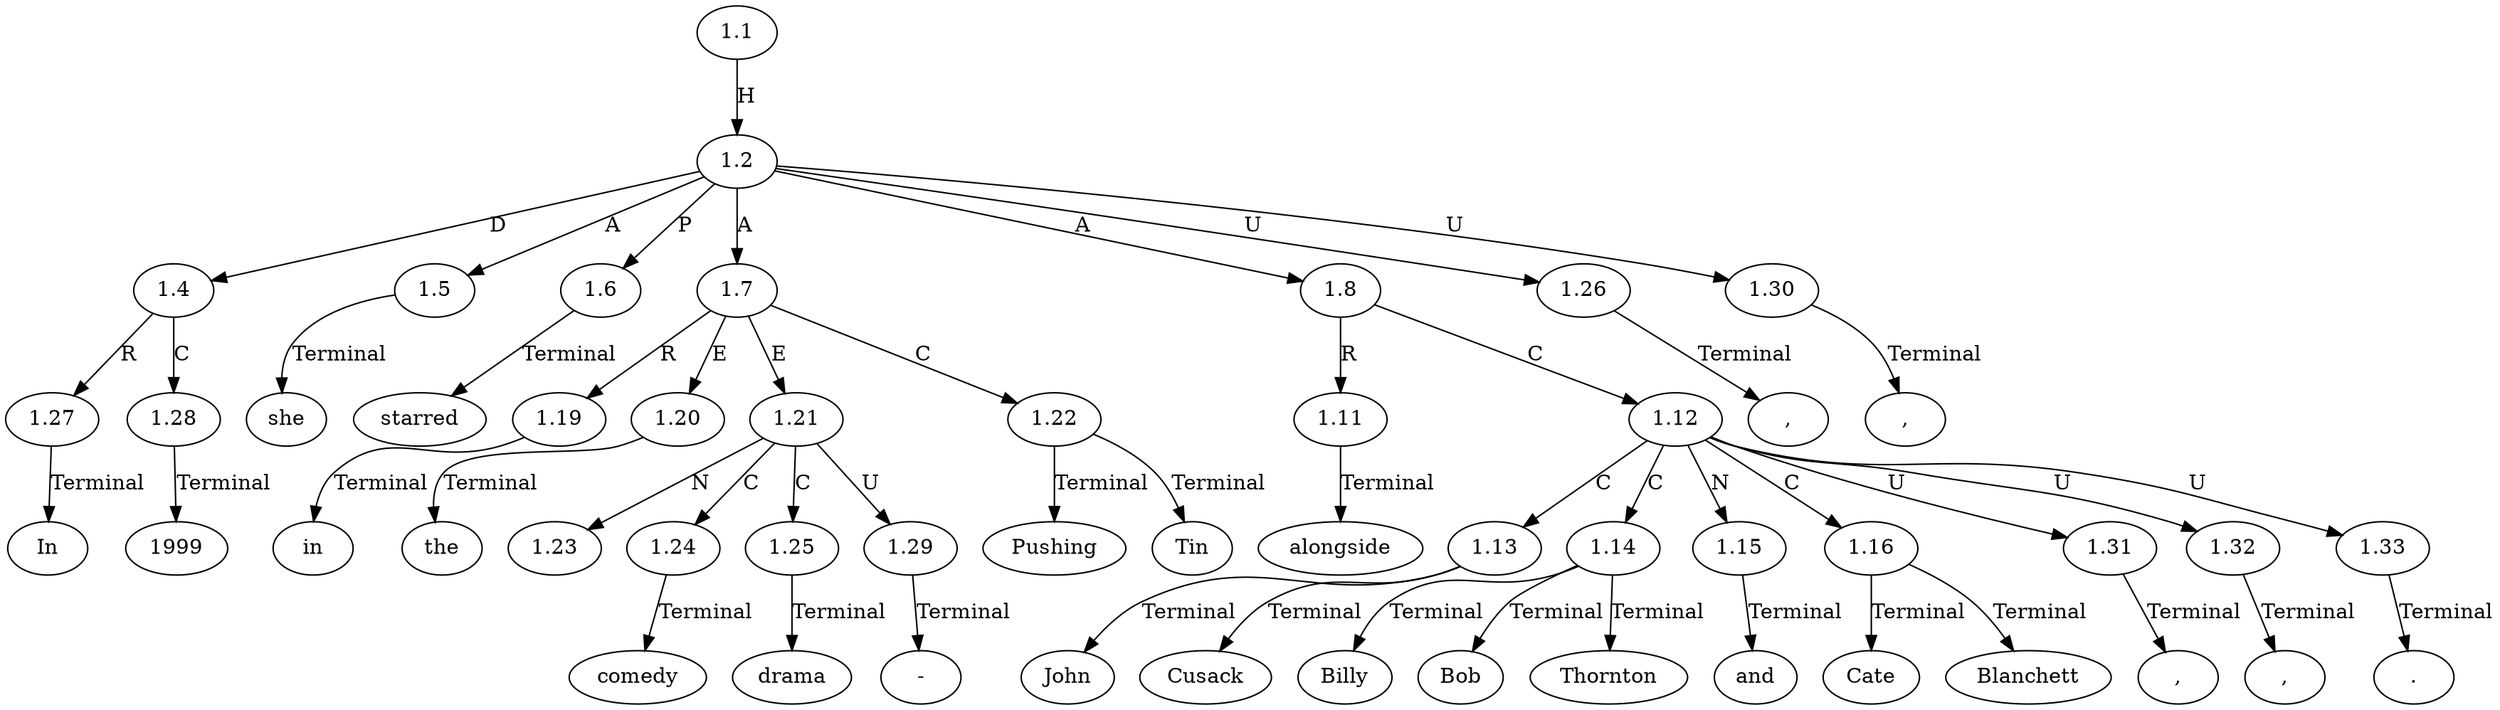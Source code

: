 // Graph
digraph {
	0.1 [label=In ordering=out]
	0.10 [label=drama ordering=out]
	0.11 [label=Pushing ordering=out]
	0.12 [label=Tin ordering=out]
	0.13 [label="," ordering=out]
	0.14 [label=alongside ordering=out]
	0.15 [label=John ordering=out]
	0.16 [label=Cusack ordering=out]
	0.17 [label="," ordering=out]
	0.18 [label=Billy ordering=out]
	0.19 [label=Bob ordering=out]
	0.2 [label=1999 ordering=out]
	0.20 [label=Thornton ordering=out]
	0.21 [label="," ordering=out]
	0.22 [label=and ordering=out]
	0.23 [label=Cate ordering=out]
	0.24 [label=Blanchett ordering=out]
	0.25 [label="." ordering=out]
	0.3 [label="," ordering=out]
	0.4 [label=she ordering=out]
	0.5 [label=starred ordering=out]
	0.6 [label=in ordering=out]
	0.7 [label=the ordering=out]
	0.8 [label=comedy ordering=out]
	0.9 [label="-" ordering=out]
	1.1 [label=1.1 ordering=out]
	1.2 [label=1.2 ordering=out]
	1.4 [label=1.4 ordering=out]
	1.5 [label=1.5 ordering=out]
	1.6 [label=1.6 ordering=out]
	1.7 [label=1.7 ordering=out]
	1.8 [label=1.8 ordering=out]
	1.11 [label=1.11 ordering=out]
	1.12 [label=1.12 ordering=out]
	1.13 [label=1.13 ordering=out]
	1.14 [label=1.14 ordering=out]
	1.15 [label=1.15 ordering=out]
	1.16 [label=1.16 ordering=out]
	1.19 [label=1.19 ordering=out]
	1.20 [label=1.20 ordering=out]
	1.21 [label=1.21 ordering=out]
	1.22 [label=1.22 ordering=out]
	1.23 [label=1.23 ordering=out]
	1.24 [label=1.24 ordering=out]
	1.25 [label=1.25 ordering=out]
	1.26 [label=1.26 ordering=out]
	1.27 [label=1.27 ordering=out]
	1.28 [label=1.28 ordering=out]
	1.29 [label=1.29 ordering=out]
	1.30 [label=1.30 ordering=out]
	1.31 [label=1.31 ordering=out]
	1.32 [label=1.32 ordering=out]
	1.33 [label=1.33 ordering=out]
	1.1 -> 1.2 [label=H ordering=out]
	1.2 -> 1.4 [label=D ordering=out]
	1.2 -> 1.5 [label=A ordering=out]
	1.2 -> 1.6 [label=P ordering=out]
	1.2 -> 1.7 [label=A ordering=out]
	1.2 -> 1.8 [label=A ordering=out]
	1.2 -> 1.26 [label=U ordering=out]
	1.2 -> 1.30 [label=U ordering=out]
	1.4 -> 1.27 [label=R ordering=out]
	1.4 -> 1.28 [label=C ordering=out]
	1.5 -> 0.4 [label=Terminal ordering=out]
	1.6 -> 0.5 [label=Terminal ordering=out]
	1.7 -> 1.19 [label=R ordering=out]
	1.7 -> 1.20 [label=E ordering=out]
	1.7 -> 1.21 [label=E ordering=out]
	1.7 -> 1.22 [label=C ordering=out]
	1.8 -> 1.11 [label=R ordering=out]
	1.8 -> 1.12 [label=C ordering=out]
	1.11 -> 0.14 [label=Terminal ordering=out]
	1.12 -> 1.13 [label=C ordering=out]
	1.12 -> 1.14 [label=C ordering=out]
	1.12 -> 1.15 [label=N ordering=out]
	1.12 -> 1.16 [label=C ordering=out]
	1.12 -> 1.31 [label=U ordering=out]
	1.12 -> 1.32 [label=U ordering=out]
	1.12 -> 1.33 [label=U ordering=out]
	1.13 -> 0.15 [label=Terminal ordering=out]
	1.13 -> 0.16 [label=Terminal ordering=out]
	1.14 -> 0.18 [label=Terminal ordering=out]
	1.14 -> 0.19 [label=Terminal ordering=out]
	1.14 -> 0.20 [label=Terminal ordering=out]
	1.15 -> 0.22 [label=Terminal ordering=out]
	1.16 -> 0.23 [label=Terminal ordering=out]
	1.16 -> 0.24 [label=Terminal ordering=out]
	1.19 -> 0.6 [label=Terminal ordering=out]
	1.20 -> 0.7 [label=Terminal ordering=out]
	1.21 -> 1.23 [label=N ordering=out]
	1.21 -> 1.24 [label=C ordering=out]
	1.21 -> 1.25 [label=C ordering=out]
	1.21 -> 1.29 [label=U ordering=out]
	1.22 -> 0.11 [label=Terminal ordering=out]
	1.22 -> 0.12 [label=Terminal ordering=out]
	1.24 -> 0.8 [label=Terminal ordering=out]
	1.25 -> 0.10 [label=Terminal ordering=out]
	1.26 -> 0.3 [label=Terminal ordering=out]
	1.27 -> 0.1 [label=Terminal ordering=out]
	1.28 -> 0.2 [label=Terminal ordering=out]
	1.29 -> 0.9 [label=Terminal ordering=out]
	1.30 -> 0.13 [label=Terminal ordering=out]
	1.31 -> 0.17 [label=Terminal ordering=out]
	1.32 -> 0.21 [label=Terminal ordering=out]
	1.33 -> 0.25 [label=Terminal ordering=out]
}
